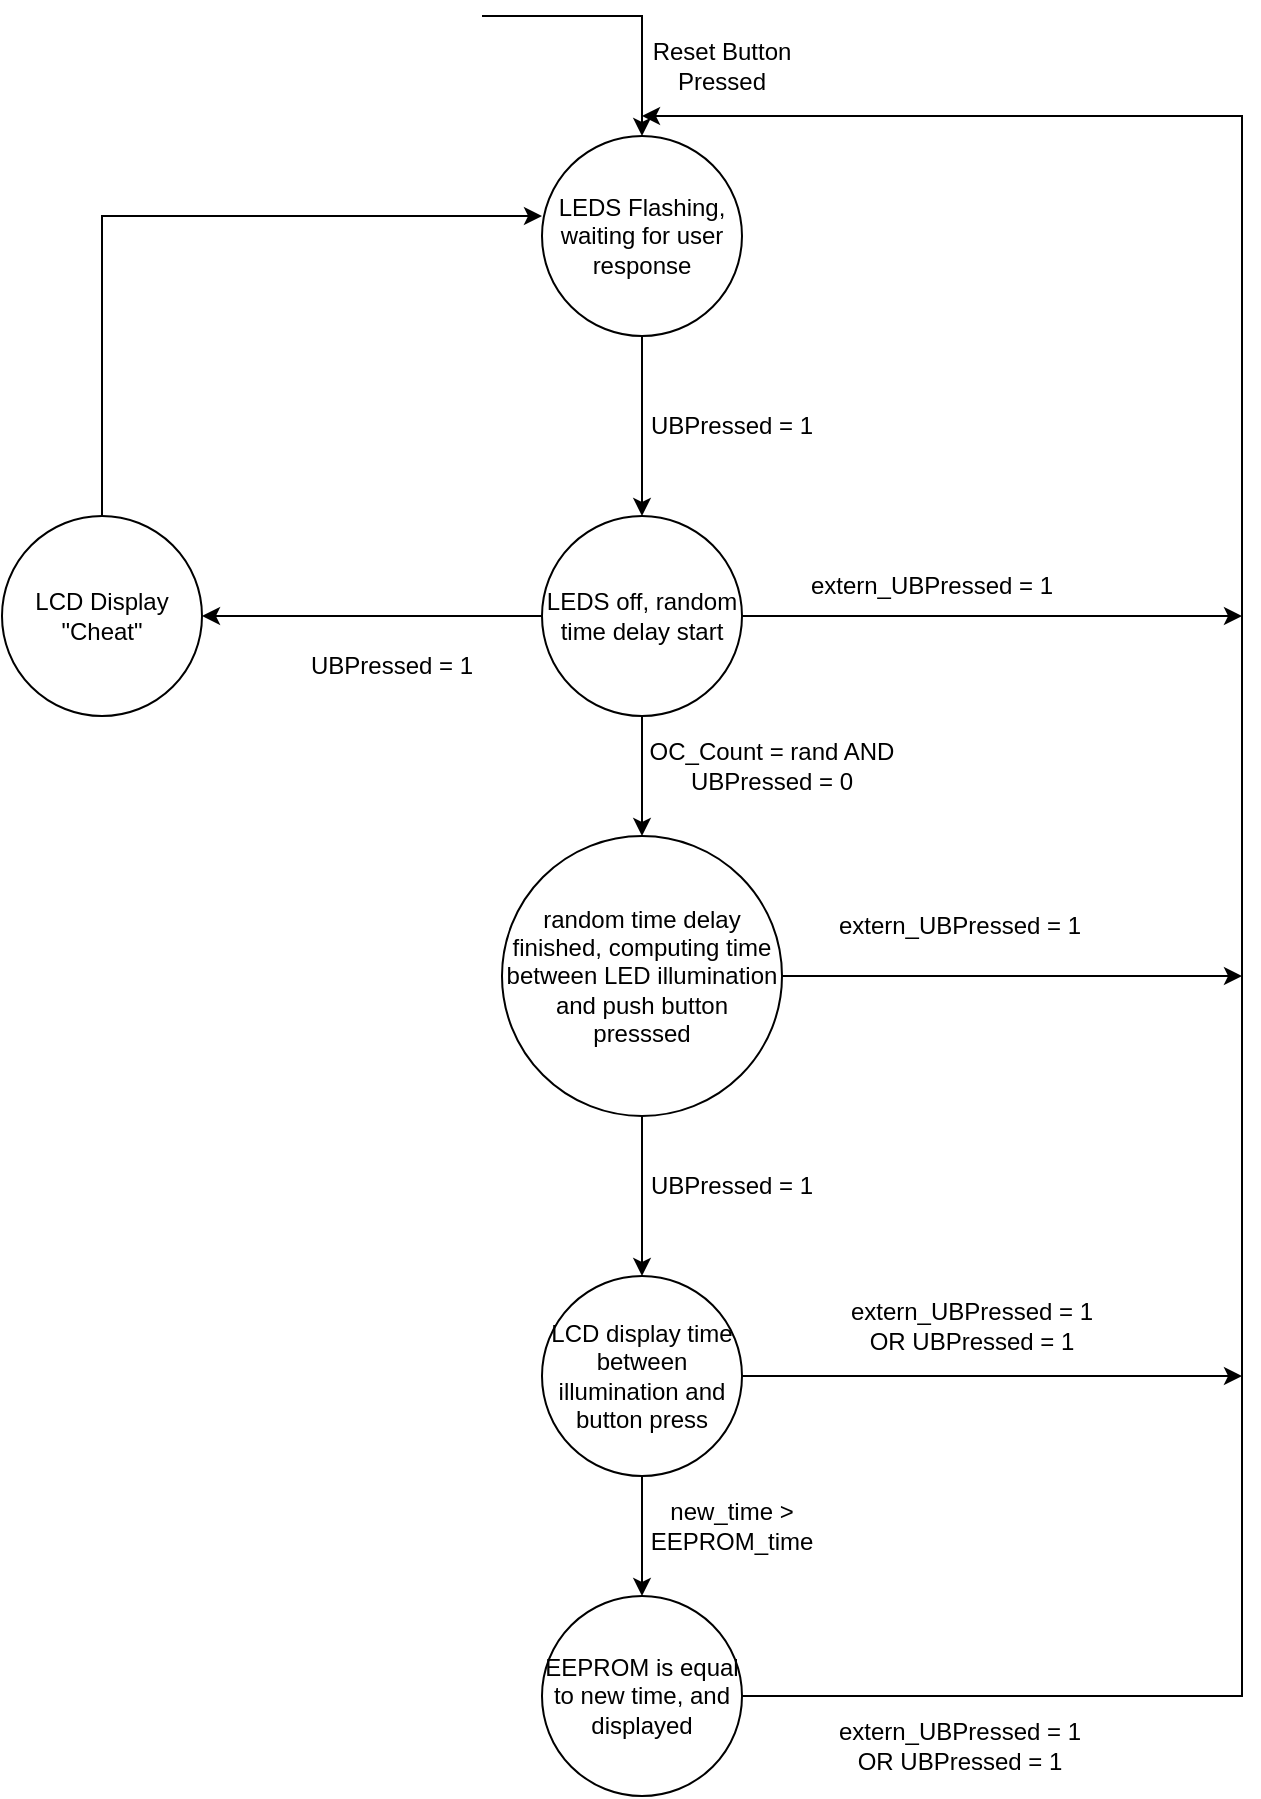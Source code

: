 <mxfile version="20.8.20" type="device"><diagram id="C5RBs43oDa-KdzZeNtuy" name="Page-1"><mxGraphModel dx="2664" dy="972" grid="1" gridSize="10" guides="1" tooltips="1" connect="1" arrows="1" fold="1" page="1" pageScale="1" pageWidth="827" pageHeight="1169" math="0" shadow="0"><root><mxCell id="WIyWlLk6GJQsqaUBKTNV-0"/><mxCell id="WIyWlLk6GJQsqaUBKTNV-1" parent="WIyWlLk6GJQsqaUBKTNV-0"/><mxCell id="5mU_lcK2rRRsOqIS5H11-4" style="edgeStyle=orthogonalEdgeStyle;rounded=0;orthogonalLoop=1;jettySize=auto;html=1;" parent="WIyWlLk6GJQsqaUBKTNV-1" source="5mU_lcK2rRRsOqIS5H11-0" edge="1"><mxGeometry relative="1" as="geometry"><mxPoint x="320" y="470" as="targetPoint"/></mxGeometry></mxCell><mxCell id="5mU_lcK2rRRsOqIS5H11-0" value="LEDS Flashing, waiting for user response" style="ellipse;whiteSpace=wrap;html=1;aspect=fixed;" parent="WIyWlLk6GJQsqaUBKTNV-1" vertex="1"><mxGeometry x="270" y="280" width="100" height="100" as="geometry"/></mxCell><mxCell id="5mU_lcK2rRRsOqIS5H11-1" value="" style="endArrow=classic;html=1;rounded=0;entryX=0.5;entryY=0;entryDx=0;entryDy=0;" parent="WIyWlLk6GJQsqaUBKTNV-1" target="5mU_lcK2rRRsOqIS5H11-0" edge="1"><mxGeometry width="50" height="50" relative="1" as="geometry"><mxPoint x="240" y="220" as="sourcePoint"/><mxPoint x="360" y="180" as="targetPoint"/><Array as="points"><mxPoint x="320" y="220"/></Array></mxGeometry></mxCell><mxCell id="5mU_lcK2rRRsOqIS5H11-3" value="Reset Button Pressed" style="text;html=1;strokeColor=none;fillColor=none;align=center;verticalAlign=middle;whiteSpace=wrap;rounded=0;" parent="WIyWlLk6GJQsqaUBKTNV-1" vertex="1"><mxGeometry x="320" y="230" width="80" height="30" as="geometry"/></mxCell><mxCell id="5mU_lcK2rRRsOqIS5H11-12" style="edgeStyle=orthogonalEdgeStyle;rounded=0;orthogonalLoop=1;jettySize=auto;html=1;entryX=1;entryY=0.5;entryDx=0;entryDy=0;" parent="WIyWlLk6GJQsqaUBKTNV-1" source="5mU_lcK2rRRsOqIS5H11-6" target="5mU_lcK2rRRsOqIS5H11-13" edge="1"><mxGeometry relative="1" as="geometry"><mxPoint x="150" y="520" as="targetPoint"/></mxGeometry></mxCell><mxCell id="5mU_lcK2rRRsOqIS5H11-17" style="edgeStyle=orthogonalEdgeStyle;rounded=0;orthogonalLoop=1;jettySize=auto;html=1;" parent="WIyWlLk6GJQsqaUBKTNV-1" source="5mU_lcK2rRRsOqIS5H11-6" edge="1"><mxGeometry relative="1" as="geometry"><mxPoint x="320" y="630" as="targetPoint"/></mxGeometry></mxCell><mxCell id="5mU_lcK2rRRsOqIS5H11-30" style="edgeStyle=orthogonalEdgeStyle;rounded=0;orthogonalLoop=1;jettySize=auto;html=1;" parent="WIyWlLk6GJQsqaUBKTNV-1" source="5mU_lcK2rRRsOqIS5H11-6" edge="1"><mxGeometry relative="1" as="geometry"><mxPoint x="620" y="520" as="targetPoint"/></mxGeometry></mxCell><mxCell id="5mU_lcK2rRRsOqIS5H11-6" value="LEDS off, random time delay start" style="ellipse;whiteSpace=wrap;html=1;aspect=fixed;" parent="WIyWlLk6GJQsqaUBKTNV-1" vertex="1"><mxGeometry x="270" y="470" width="100" height="100" as="geometry"/></mxCell><mxCell id="5mU_lcK2rRRsOqIS5H11-7" value="UBPressed = 1" style="text;html=1;strokeColor=none;fillColor=none;align=center;verticalAlign=middle;whiteSpace=wrap;rounded=0;" parent="WIyWlLk6GJQsqaUBKTNV-1" vertex="1"><mxGeometry x="320" y="410" width="90" height="30" as="geometry"/></mxCell><mxCell id="5mU_lcK2rRRsOqIS5H11-16" style="edgeStyle=orthogonalEdgeStyle;rounded=0;orthogonalLoop=1;jettySize=auto;html=1;entryX=0;entryY=0.4;entryDx=0;entryDy=0;entryPerimeter=0;" parent="WIyWlLk6GJQsqaUBKTNV-1" source="5mU_lcK2rRRsOqIS5H11-13" target="5mU_lcK2rRRsOqIS5H11-0" edge="1"><mxGeometry relative="1" as="geometry"><mxPoint x="50" y="320" as="targetPoint"/><Array as="points"><mxPoint x="50" y="320"/></Array></mxGeometry></mxCell><mxCell id="5mU_lcK2rRRsOqIS5H11-13" value="LCD Display &quot;Cheat&quot;" style="ellipse;whiteSpace=wrap;html=1;aspect=fixed;" parent="WIyWlLk6GJQsqaUBKTNV-1" vertex="1"><mxGeometry y="470" width="100" height="100" as="geometry"/></mxCell><mxCell id="5mU_lcK2rRRsOqIS5H11-14" value="UBPressed = 1" style="text;html=1;strokeColor=none;fillColor=none;align=center;verticalAlign=middle;whiteSpace=wrap;rounded=0;" parent="WIyWlLk6GJQsqaUBKTNV-1" vertex="1"><mxGeometry x="130" y="530" width="130" height="30" as="geometry"/></mxCell><mxCell id="5mU_lcK2rRRsOqIS5H11-20" style="edgeStyle=orthogonalEdgeStyle;rounded=0;orthogonalLoop=1;jettySize=auto;html=1;" parent="WIyWlLk6GJQsqaUBKTNV-1" source="5mU_lcK2rRRsOqIS5H11-18" edge="1"><mxGeometry relative="1" as="geometry"><mxPoint x="320" y="850" as="targetPoint"/></mxGeometry></mxCell><mxCell id="5mU_lcK2rRRsOqIS5H11-29" style="edgeStyle=orthogonalEdgeStyle;rounded=0;orthogonalLoop=1;jettySize=auto;html=1;" parent="WIyWlLk6GJQsqaUBKTNV-1" source="5mU_lcK2rRRsOqIS5H11-18" edge="1"><mxGeometry relative="1" as="geometry"><mxPoint x="620" y="700.0" as="targetPoint"/></mxGeometry></mxCell><mxCell id="5mU_lcK2rRRsOqIS5H11-18" value="random time delay finished, computing time between LED illumination and push button presssed" style="ellipse;whiteSpace=wrap;html=1;aspect=fixed;" parent="WIyWlLk6GJQsqaUBKTNV-1" vertex="1"><mxGeometry x="250" y="630" width="140" height="140" as="geometry"/></mxCell><mxCell id="5mU_lcK2rRRsOqIS5H11-19" value="OC_Count = rand AND UBPressed = 0" style="text;html=1;strokeColor=none;fillColor=none;align=center;verticalAlign=middle;whiteSpace=wrap;rounded=0;" parent="WIyWlLk6GJQsqaUBKTNV-1" vertex="1"><mxGeometry x="320" y="580" width="130" height="30" as="geometry"/></mxCell><mxCell id="5mU_lcK2rRRsOqIS5H11-23" style="edgeStyle=orthogonalEdgeStyle;rounded=0;orthogonalLoop=1;jettySize=auto;html=1;" parent="WIyWlLk6GJQsqaUBKTNV-1" source="5mU_lcK2rRRsOqIS5H11-21" edge="1"><mxGeometry relative="1" as="geometry"><mxPoint x="320" y="1010" as="targetPoint"/></mxGeometry></mxCell><mxCell id="5mU_lcK2rRRsOqIS5H11-28" style="edgeStyle=orthogonalEdgeStyle;rounded=0;orthogonalLoop=1;jettySize=auto;html=1;" parent="WIyWlLk6GJQsqaUBKTNV-1" source="5mU_lcK2rRRsOqIS5H11-21" edge="1"><mxGeometry relative="1" as="geometry"><mxPoint x="620" y="900" as="targetPoint"/></mxGeometry></mxCell><mxCell id="5mU_lcK2rRRsOqIS5H11-21" value="LCD display time between illumination and button press" style="ellipse;whiteSpace=wrap;html=1;aspect=fixed;" parent="WIyWlLk6GJQsqaUBKTNV-1" vertex="1"><mxGeometry x="270" y="850" width="100" height="100" as="geometry"/></mxCell><mxCell id="5mU_lcK2rRRsOqIS5H11-22" value="UBPressed = 1" style="text;html=1;strokeColor=none;fillColor=none;align=center;verticalAlign=middle;whiteSpace=wrap;rounded=0;" parent="WIyWlLk6GJQsqaUBKTNV-1" vertex="1"><mxGeometry x="300" y="790" width="130" height="30" as="geometry"/></mxCell><mxCell id="5mU_lcK2rRRsOqIS5H11-24" value="new_time &amp;gt; EEPROM_time" style="text;html=1;strokeColor=none;fillColor=none;align=center;verticalAlign=middle;whiteSpace=wrap;rounded=0;" parent="WIyWlLk6GJQsqaUBKTNV-1" vertex="1"><mxGeometry x="295" y="960" width="140" height="30" as="geometry"/></mxCell><mxCell id="5mU_lcK2rRRsOqIS5H11-27" style="edgeStyle=orthogonalEdgeStyle;rounded=0;orthogonalLoop=1;jettySize=auto;html=1;" parent="WIyWlLk6GJQsqaUBKTNV-1" source="5mU_lcK2rRRsOqIS5H11-26" edge="1"><mxGeometry relative="1" as="geometry"><mxPoint x="320" y="270" as="targetPoint"/><Array as="points"><mxPoint x="620" y="1060"/><mxPoint x="620" y="270"/></Array></mxGeometry></mxCell><mxCell id="5mU_lcK2rRRsOqIS5H11-26" value="EEPROM is equal to new time, and displayed" style="ellipse;whiteSpace=wrap;html=1;aspect=fixed;" parent="WIyWlLk6GJQsqaUBKTNV-1" vertex="1"><mxGeometry x="270" y="1010" width="100" height="100" as="geometry"/></mxCell><mxCell id="5mU_lcK2rRRsOqIS5H11-32" value="extern_UBPressed = 1" style="text;html=1;strokeColor=none;fillColor=none;align=center;verticalAlign=middle;whiteSpace=wrap;rounded=0;" parent="WIyWlLk6GJQsqaUBKTNV-1" vertex="1"><mxGeometry x="414" y="660" width="130" height="30" as="geometry"/></mxCell><mxCell id="5mU_lcK2rRRsOqIS5H11-33" value="extern_UBPressed = 1" style="text;html=1;strokeColor=none;fillColor=none;align=center;verticalAlign=middle;whiteSpace=wrap;rounded=0;" parent="WIyWlLk6GJQsqaUBKTNV-1" vertex="1"><mxGeometry x="400" y="490" width="130" height="30" as="geometry"/></mxCell><mxCell id="KD9iYlpskP5Mfek_wxCu-0" value="extern_UBPressed = 1 OR UBPressed = 1" style="text;html=1;strokeColor=none;fillColor=none;align=center;verticalAlign=middle;whiteSpace=wrap;rounded=0;" vertex="1" parent="WIyWlLk6GJQsqaUBKTNV-1"><mxGeometry x="414" y="1070" width="130" height="30" as="geometry"/></mxCell><mxCell id="KD9iYlpskP5Mfek_wxCu-1" value="extern_UBPressed = 1 OR UBPressed = 1" style="text;html=1;strokeColor=none;fillColor=none;align=center;verticalAlign=middle;whiteSpace=wrap;rounded=0;" vertex="1" parent="WIyWlLk6GJQsqaUBKTNV-1"><mxGeometry x="420" y="860" width="130" height="30" as="geometry"/></mxCell></root></mxGraphModel></diagram></mxfile>
